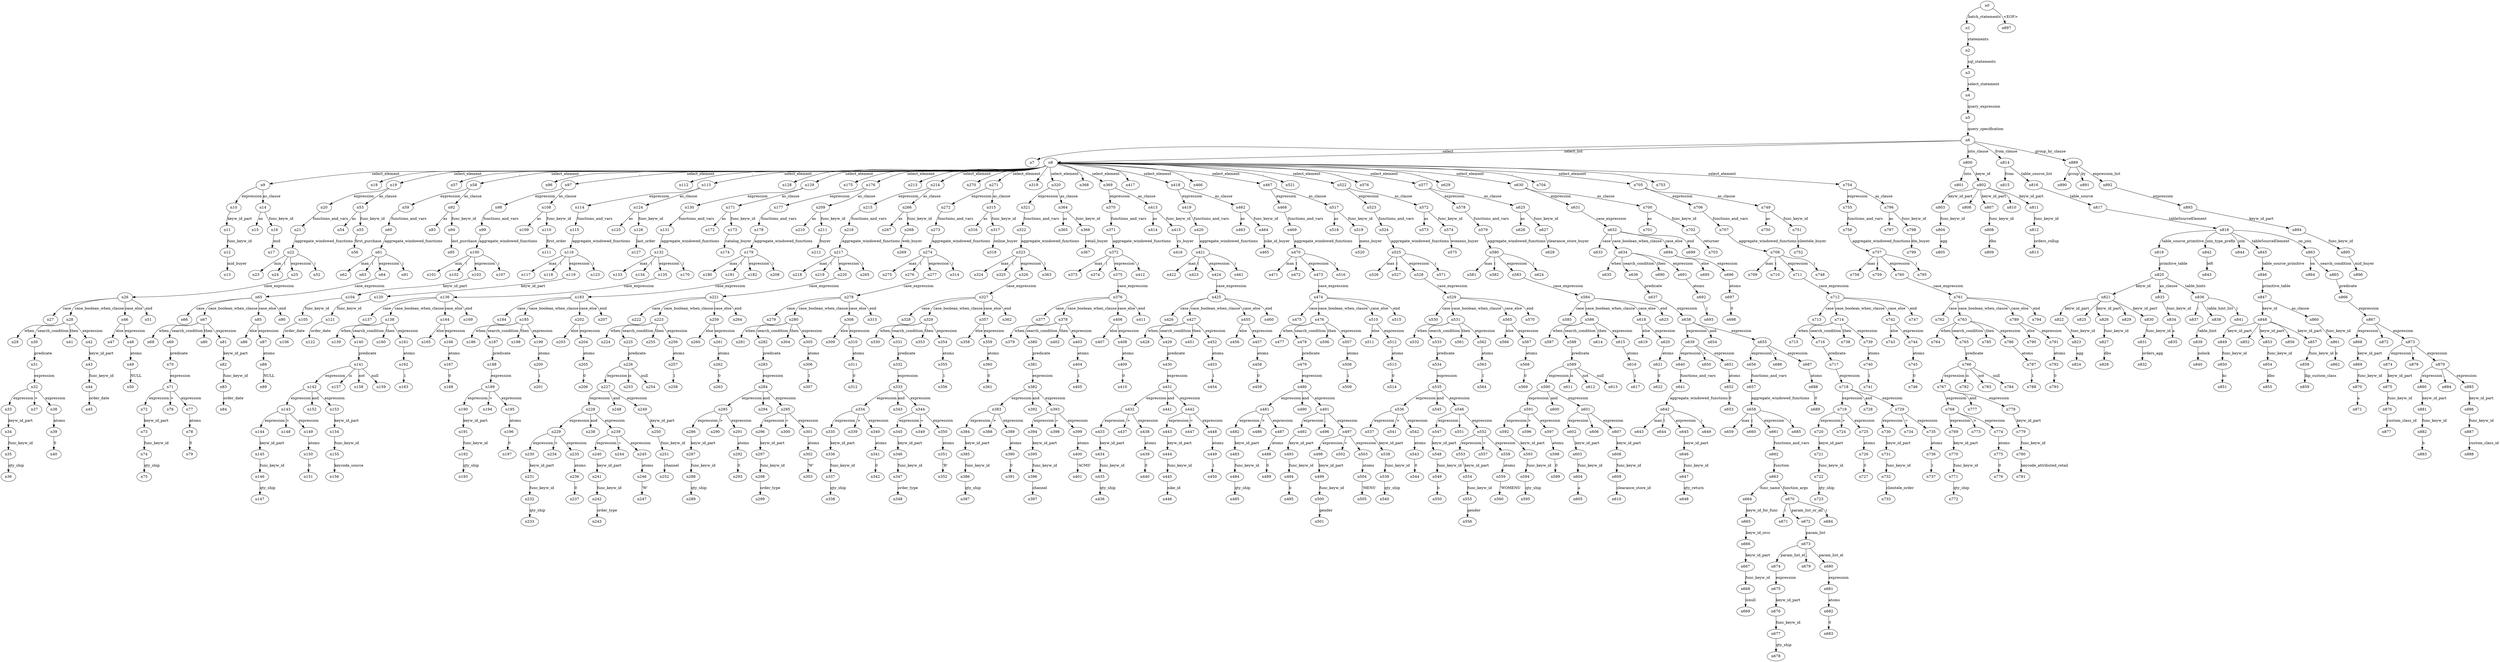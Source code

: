 digraph ParseTree {
  n0 -> n1 [label="batch_statements"];
  n1 -> n2 [label="statements"];
  n2 -> n3 [label="sql_statements"];
  n3 -> n4 [label="select_statement"];
  n4 -> n5 [label="query_expression"];
  n5 -> n6 [label="query_specification"];
  n6 -> n7 [label="select"];
  n6 -> n8 [label="select_list"];
  n8 -> n9 [label="select_element"];
  n9 -> n10 [label="expression"];
  n10 -> n11 [label="keyw_id_part"];
  n11 -> n12 [label="func_keyw_id"];
  n12 -> n13 [label="mid_buyer"];
  n9 -> n14 [label="as_clause"];
  n14 -> n15 [label="as"];
  n14 -> n16 [label="func_keyw_id"];
  n16 -> n17 [label="mid"];
  n8 -> n18 [label=","];
  n8 -> n19 [label="select_element"];
  n19 -> n20 [label="expression"];
  n20 -> n21 [label="functions_and_vars"];
  n21 -> n22 [label="aggregate_windowed_functions"];
  n22 -> n23 [label="min"];
  n22 -> n24 [label="("];
  n22 -> n25 [label="expression"];
  n25 -> n26 [label="case_expression"];
  n26 -> n27 [label="case"];
  n26 -> n28 [label="case_boolean_when_clause"];
  n28 -> n29 [label="when"];
  n28 -> n30 [label="search_condition"];
  n30 -> n31 [label="predicate"];
  n31 -> n32 [label="expression"];
  n32 -> n33 [label="expression"];
  n33 -> n34 [label="keyw_id_part"];
  n34 -> n35 [label="func_keyw_id"];
  n35 -> n36 [label="qty_ship"];
  n32 -> n37 [label=">"];
  n32 -> n38 [label="expression"];
  n38 -> n39 [label="atoms"];
  n39 -> n40 [label="0"];
  n28 -> n41 [label="then"];
  n28 -> n42 [label="expression"];
  n42 -> n43 [label="keyw_id_part"];
  n43 -> n44 [label="func_keyw_id"];
  n44 -> n45 [label="order_date"];
  n26 -> n46 [label="case_else"];
  n46 -> n47 [label="else"];
  n46 -> n48 [label="expression"];
  n48 -> n49 [label="atoms"];
  n49 -> n50 [label="NULL"];
  n26 -> n51 [label="end"];
  n22 -> n52 [label=")"];
  n19 -> n53 [label="as_clause"];
  n53 -> n54 [label="as"];
  n53 -> n55 [label="func_keyw_id"];
  n55 -> n56 [label="first_purchase"];
  n8 -> n57 [label=","];
  n8 -> n58 [label="select_element"];
  n58 -> n59 [label="expression"];
  n59 -> n60 [label="functions_and_vars"];
  n60 -> n61 [label="aggregate_windowed_functions"];
  n61 -> n62 [label="max"];
  n61 -> n63 [label="("];
  n61 -> n64 [label="expression"];
  n64 -> n65 [label="case_expression"];
  n65 -> n66 [label="case"];
  n65 -> n67 [label="case_boolean_when_clause"];
  n67 -> n68 [label="when"];
  n67 -> n69 [label="search_condition"];
  n69 -> n70 [label="predicate"];
  n70 -> n71 [label="expression"];
  n71 -> n72 [label="expression"];
  n72 -> n73 [label="keyw_id_part"];
  n73 -> n74 [label="func_keyw_id"];
  n74 -> n75 [label="qty_ship"];
  n71 -> n76 [label=">"];
  n71 -> n77 [label="expression"];
  n77 -> n78 [label="atoms"];
  n78 -> n79 [label="0"];
  n67 -> n80 [label="then"];
  n67 -> n81 [label="expression"];
  n81 -> n82 [label="keyw_id_part"];
  n82 -> n83 [label="func_keyw_id"];
  n83 -> n84 [label="order_date"];
  n65 -> n85 [label="case_else"];
  n85 -> n86 [label="else"];
  n85 -> n87 [label="expression"];
  n87 -> n88 [label="atoms"];
  n88 -> n89 [label="NULL"];
  n65 -> n90 [label="end"];
  n61 -> n91 [label=")"];
  n58 -> n92 [label="as_clause"];
  n92 -> n93 [label="as"];
  n92 -> n94 [label="func_keyw_id"];
  n94 -> n95 [label="last_purchase"];
  n8 -> n96 [label=","];
  n8 -> n97 [label="select_element"];
  n97 -> n98 [label="expression"];
  n98 -> n99 [label="functions_and_vars"];
  n99 -> n100 [label="aggregate_windowed_functions"];
  n100 -> n101 [label="min"];
  n100 -> n102 [label="("];
  n100 -> n103 [label="expression"];
  n103 -> n104 [label="keyw_id_part"];
  n104 -> n105 [label="func_keyw_id"];
  n105 -> n106 [label="order_date"];
  n100 -> n107 [label=")"];
  n97 -> n108 [label="as_clause"];
  n108 -> n109 [label="as"];
  n108 -> n110 [label="func_keyw_id"];
  n110 -> n111 [label="first_order"];
  n8 -> n112 [label=","];
  n8 -> n113 [label="select_element"];
  n113 -> n114 [label="expression"];
  n114 -> n115 [label="functions_and_vars"];
  n115 -> n116 [label="aggregate_windowed_functions"];
  n116 -> n117 [label="max"];
  n116 -> n118 [label="("];
  n116 -> n119 [label="expression"];
  n119 -> n120 [label="keyw_id_part"];
  n120 -> n121 [label="func_keyw_id"];
  n121 -> n122 [label="order_date"];
  n116 -> n123 [label=")"];
  n113 -> n124 [label="as_clause"];
  n124 -> n125 [label="as"];
  n124 -> n126 [label="func_keyw_id"];
  n126 -> n127 [label="last_order"];
  n8 -> n128 [label=","];
  n8 -> n129 [label="select_element"];
  n129 -> n130 [label="expression"];
  n130 -> n131 [label="functions_and_vars"];
  n131 -> n132 [label="aggregate_windowed_functions"];
  n132 -> n133 [label="max"];
  n132 -> n134 [label="("];
  n132 -> n135 [label="expression"];
  n135 -> n136 [label="case_expression"];
  n136 -> n137 [label="case"];
  n136 -> n138 [label="case_boolean_when_clause"];
  n138 -> n139 [label="when"];
  n138 -> n140 [label="search_condition"];
  n140 -> n141 [label="predicate"];
  n141 -> n142 [label="expression"];
  n142 -> n143 [label="expression"];
  n143 -> n144 [label="expression"];
  n144 -> n145 [label="keyw_id_part"];
  n145 -> n146 [label="func_keyw_id"];
  n146 -> n147 [label="qty_ship"];
  n143 -> n148 [label=">"];
  n143 -> n149 [label="expression"];
  n149 -> n150 [label="atoms"];
  n150 -> n151 [label="0"];
  n142 -> n152 [label="and"];
  n142 -> n153 [label="expression"];
  n153 -> n154 [label="keyw_id_part"];
  n154 -> n155 [label="func_keyw_id"];
  n155 -> n156 [label="keycode_source"];
  n141 -> n157 [label="is"];
  n141 -> n158 [label="not"];
  n141 -> n159 [label="null"];
  n138 -> n160 [label="then"];
  n138 -> n161 [label="expression"];
  n161 -> n162 [label="atoms"];
  n162 -> n163 [label="1"];
  n136 -> n164 [label="case_else"];
  n164 -> n165 [label="else"];
  n164 -> n166 [label="expression"];
  n166 -> n167 [label="atoms"];
  n167 -> n168 [label="0"];
  n136 -> n169 [label="end"];
  n132 -> n170 [label=")"];
  n129 -> n171 [label="as_clause"];
  n171 -> n172 [label="as"];
  n171 -> n173 [label="func_keyw_id"];
  n173 -> n174 [label="catalog_buyer"];
  n8 -> n175 [label=","];
  n8 -> n176 [label="select_element"];
  n176 -> n177 [label="expression"];
  n177 -> n178 [label="functions_and_vars"];
  n178 -> n179 [label="aggregate_windowed_functions"];
  n179 -> n180 [label="max"];
  n179 -> n181 [label="("];
  n179 -> n182 [label="expression"];
  n182 -> n183 [label="case_expression"];
  n183 -> n184 [label="case"];
  n183 -> n185 [label="case_boolean_when_clause"];
  n185 -> n186 [label="when"];
  n185 -> n187 [label="search_condition"];
  n187 -> n188 [label="predicate"];
  n188 -> n189 [label="expression"];
  n189 -> n190 [label="expression"];
  n190 -> n191 [label="keyw_id_part"];
  n191 -> n192 [label="func_keyw_id"];
  n192 -> n193 [label="qty_ship"];
  n189 -> n194 [label=">"];
  n189 -> n195 [label="expression"];
  n195 -> n196 [label="atoms"];
  n196 -> n197 [label="0"];
  n185 -> n198 [label="then"];
  n185 -> n199 [label="expression"];
  n199 -> n200 [label="atoms"];
  n200 -> n201 [label="1"];
  n183 -> n202 [label="case_else"];
  n202 -> n203 [label="else"];
  n202 -> n204 [label="expression"];
  n204 -> n205 [label="atoms"];
  n205 -> n206 [label="0"];
  n183 -> n207 [label="end"];
  n179 -> n208 [label=")"];
  n176 -> n209 [label="as_clause"];
  n209 -> n210 [label="as"];
  n209 -> n211 [label="func_keyw_id"];
  n211 -> n212 [label="buyer"];
  n8 -> n213 [label=","];
  n8 -> n214 [label="select_element"];
  n214 -> n215 [label="expression"];
  n215 -> n216 [label="functions_and_vars"];
  n216 -> n217 [label="aggregate_windowed_functions"];
  n217 -> n218 [label="max"];
  n217 -> n219 [label="("];
  n217 -> n220 [label="expression"];
  n220 -> n221 [label="case_expression"];
  n221 -> n222 [label="case"];
  n221 -> n223 [label="case_boolean_when_clause"];
  n223 -> n224 [label="when"];
  n223 -> n225 [label="search_condition"];
  n225 -> n226 [label="predicate"];
  n226 -> n227 [label="expression"];
  n227 -> n228 [label="expression"];
  n228 -> n229 [label="expression"];
  n229 -> n230 [label="expression"];
  n230 -> n231 [label="keyw_id_part"];
  n231 -> n232 [label="func_keyw_id"];
  n232 -> n233 [label="qty_ship"];
  n229 -> n234 [label=">"];
  n229 -> n235 [label="expression"];
  n235 -> n236 [label="atoms"];
  n236 -> n237 [label="0"];
  n228 -> n238 [label="and"];
  n228 -> n239 [label="expression"];
  n239 -> n240 [label="expression"];
  n240 -> n241 [label="keyw_id_part"];
  n241 -> n242 [label="func_keyw_id"];
  n242 -> n243 [label="order_type"];
  n239 -> n244 [label="="];
  n239 -> n245 [label="expression"];
  n245 -> n246 [label="atoms"];
  n246 -> n247 [label="'W'"];
  n227 -> n248 [label="and"];
  n227 -> n249 [label="expression"];
  n249 -> n250 [label="keyw_id_part"];
  n250 -> n251 [label="func_keyw_id"];
  n251 -> n252 [label="channel"];
  n226 -> n253 [label="is"];
  n226 -> n254 [label="null"];
  n223 -> n255 [label="then"];
  n223 -> n256 [label="expression"];
  n256 -> n257 [label="atoms"];
  n257 -> n258 [label="1"];
  n221 -> n259 [label="case_else"];
  n259 -> n260 [label="else"];
  n259 -> n261 [label="expression"];
  n261 -> n262 [label="atoms"];
  n262 -> n263 [label="0"];
  n221 -> n264 [label="end"];
  n217 -> n265 [label=")"];
  n214 -> n266 [label="as_clause"];
  n266 -> n267 [label="as"];
  n266 -> n268 [label="func_keyw_id"];
  n268 -> n269 [label="web_buyer"];
  n8 -> n270 [label=","];
  n8 -> n271 [label="select_element"];
  n271 -> n272 [label="expression"];
  n272 -> n273 [label="functions_and_vars"];
  n273 -> n274 [label="aggregate_windowed_functions"];
  n274 -> n275 [label="max"];
  n274 -> n276 [label="("];
  n274 -> n277 [label="expression"];
  n277 -> n278 [label="case_expression"];
  n278 -> n279 [label="case"];
  n278 -> n280 [label="case_boolean_when_clause"];
  n280 -> n281 [label="when"];
  n280 -> n282 [label="search_condition"];
  n282 -> n283 [label="predicate"];
  n283 -> n284 [label="expression"];
  n284 -> n285 [label="expression"];
  n285 -> n286 [label="expression"];
  n286 -> n287 [label="keyw_id_part"];
  n287 -> n288 [label="func_keyw_id"];
  n288 -> n289 [label="qty_ship"];
  n285 -> n290 [label=">"];
  n285 -> n291 [label="expression"];
  n291 -> n292 [label="atoms"];
  n292 -> n293 [label="0"];
  n284 -> n294 [label="and"];
  n284 -> n295 [label="expression"];
  n295 -> n296 [label="expression"];
  n296 -> n297 [label="keyw_id_part"];
  n297 -> n298 [label="func_keyw_id"];
  n298 -> n299 [label="order_type"];
  n295 -> n300 [label="="];
  n295 -> n301 [label="expression"];
  n301 -> n302 [label="atoms"];
  n302 -> n303 [label="'W'"];
  n280 -> n304 [label="then"];
  n280 -> n305 [label="expression"];
  n305 -> n306 [label="atoms"];
  n306 -> n307 [label="1"];
  n278 -> n308 [label="case_else"];
  n308 -> n309 [label="else"];
  n308 -> n310 [label="expression"];
  n310 -> n311 [label="atoms"];
  n311 -> n312 [label="0"];
  n278 -> n313 [label="end"];
  n274 -> n314 [label=")"];
  n271 -> n315 [label="as_clause"];
  n315 -> n316 [label="as"];
  n315 -> n317 [label="func_keyw_id"];
  n317 -> n318 [label="online_buyer"];
  n8 -> n319 [label=","];
  n8 -> n320 [label="select_element"];
  n320 -> n321 [label="expression"];
  n321 -> n322 [label="functions_and_vars"];
  n322 -> n323 [label="aggregate_windowed_functions"];
  n323 -> n324 [label="max"];
  n323 -> n325 [label="("];
  n323 -> n326 [label="expression"];
  n326 -> n327 [label="case_expression"];
  n327 -> n328 [label="case"];
  n327 -> n329 [label="case_boolean_when_clause"];
  n329 -> n330 [label="when"];
  n329 -> n331 [label="search_condition"];
  n331 -> n332 [label="predicate"];
  n332 -> n333 [label="expression"];
  n333 -> n334 [label="expression"];
  n334 -> n335 [label="expression"];
  n335 -> n336 [label="keyw_id_part"];
  n336 -> n337 [label="func_keyw_id"];
  n337 -> n338 [label="qty_ship"];
  n334 -> n339 [label=">"];
  n334 -> n340 [label="expression"];
  n340 -> n341 [label="atoms"];
  n341 -> n342 [label="0"];
  n333 -> n343 [label="and"];
  n333 -> n344 [label="expression"];
  n344 -> n345 [label="expression"];
  n345 -> n346 [label="keyw_id_part"];
  n346 -> n347 [label="func_keyw_id"];
  n347 -> n348 [label="order_type"];
  n344 -> n349 [label="="];
  n344 -> n350 [label="expression"];
  n350 -> n351 [label="atoms"];
  n351 -> n352 [label="'R'"];
  n329 -> n353 [label="then"];
  n329 -> n354 [label="expression"];
  n354 -> n355 [label="atoms"];
  n355 -> n356 [label="1"];
  n327 -> n357 [label="case_else"];
  n357 -> n358 [label="else"];
  n357 -> n359 [label="expression"];
  n359 -> n360 [label="atoms"];
  n360 -> n361 [label="0"];
  n327 -> n362 [label="end"];
  n323 -> n363 [label=")"];
  n320 -> n364 [label="as_clause"];
  n364 -> n365 [label="as"];
  n364 -> n366 [label="func_keyw_id"];
  n366 -> n367 [label="retail_buyer"];
  n8 -> n368 [label=","];
  n8 -> n369 [label="select_element"];
  n369 -> n370 [label="expression"];
  n370 -> n371 [label="functions_and_vars"];
  n371 -> n372 [label="aggregate_windowed_functions"];
  n372 -> n373 [label="max"];
  n372 -> n374 [label="("];
  n372 -> n375 [label="expression"];
  n375 -> n376 [label="case_expression"];
  n376 -> n377 [label="case"];
  n376 -> n378 [label="case_boolean_when_clause"];
  n378 -> n379 [label="when"];
  n378 -> n380 [label="search_condition"];
  n380 -> n381 [label="predicate"];
  n381 -> n382 [label="expression"];
  n382 -> n383 [label="expression"];
  n383 -> n384 [label="expression"];
  n384 -> n385 [label="keyw_id_part"];
  n385 -> n386 [label="func_keyw_id"];
  n386 -> n387 [label="qty_ship"];
  n383 -> n388 [label=">"];
  n383 -> n389 [label="expression"];
  n389 -> n390 [label="atoms"];
  n390 -> n391 [label="0"];
  n382 -> n392 [label="and"];
  n382 -> n393 [label="expression"];
  n393 -> n394 [label="expression"];
  n394 -> n395 [label="keyw_id_part"];
  n395 -> n396 [label="func_keyw_id"];
  n396 -> n397 [label="channel"];
  n393 -> n398 [label="="];
  n393 -> n399 [label="expression"];
  n399 -> n400 [label="atoms"];
  n400 -> n401 [label="'ACMS'"];
  n378 -> n402 [label="then"];
  n378 -> n403 [label="expression"];
  n403 -> n404 [label="atoms"];
  n404 -> n405 [label="1"];
  n376 -> n406 [label="case_else"];
  n406 -> n407 [label="else"];
  n406 -> n408 [label="expression"];
  n408 -> n409 [label="atoms"];
  n409 -> n410 [label="0"];
  n376 -> n411 [label="end"];
  n372 -> n412 [label=")"];
  n369 -> n413 [label="as_clause"];
  n413 -> n414 [label="as"];
  n413 -> n415 [label="func_keyw_id"];
  n415 -> n416 [label="cs_buyer"];
  n8 -> n417 [label=","];
  n8 -> n418 [label="select_element"];
  n418 -> n419 [label="expression"];
  n419 -> n420 [label="functions_and_vars"];
  n420 -> n421 [label="aggregate_windowed_functions"];
  n421 -> n422 [label="max"];
  n421 -> n423 [label="("];
  n421 -> n424 [label="expression"];
  n424 -> n425 [label="case_expression"];
  n425 -> n426 [label="case"];
  n425 -> n427 [label="case_boolean_when_clause"];
  n427 -> n428 [label="when"];
  n427 -> n429 [label="search_condition"];
  n429 -> n430 [label="predicate"];
  n430 -> n431 [label="expression"];
  n431 -> n432 [label="expression"];
  n432 -> n433 [label="expression"];
  n433 -> n434 [label="keyw_id_part"];
  n434 -> n435 [label="func_keyw_id"];
  n435 -> n436 [label="qty_ship"];
  n432 -> n437 [label=">"];
  n432 -> n438 [label="expression"];
  n438 -> n439 [label="atoms"];
  n439 -> n440 [label="0"];
  n431 -> n441 [label="and"];
  n431 -> n442 [label="expression"];
  n442 -> n443 [label="expression"];
  n443 -> n444 [label="keyw_id_part"];
  n444 -> n445 [label="func_keyw_id"];
  n445 -> n446 [label="nike_id"];
  n442 -> n447 [label="="];
  n442 -> n448 [label="expression"];
  n448 -> n449 [label="atoms"];
  n449 -> n450 [label="1"];
  n427 -> n451 [label="then"];
  n427 -> n452 [label="expression"];
  n452 -> n453 [label="atoms"];
  n453 -> n454 [label="1"];
  n425 -> n455 [label="case_else"];
  n455 -> n456 [label="else"];
  n455 -> n457 [label="expression"];
  n457 -> n458 [label="atoms"];
  n458 -> n459 [label="0"];
  n425 -> n460 [label="end"];
  n421 -> n461 [label=")"];
  n418 -> n462 [label="as_clause"];
  n462 -> n463 [label="as"];
  n462 -> n464 [label="func_keyw_id"];
  n464 -> n465 [label="nike_id_buyer"];
  n8 -> n466 [label=","];
  n8 -> n467 [label="select_element"];
  n467 -> n468 [label="expression"];
  n468 -> n469 [label="functions_and_vars"];
  n469 -> n470 [label="aggregate_windowed_functions"];
  n470 -> n471 [label="max"];
  n470 -> n472 [label="("];
  n470 -> n473 [label="expression"];
  n473 -> n474 [label="case_expression"];
  n474 -> n475 [label="case"];
  n474 -> n476 [label="case_boolean_when_clause"];
  n476 -> n477 [label="when"];
  n476 -> n478 [label="search_condition"];
  n478 -> n479 [label="predicate"];
  n479 -> n480 [label="expression"];
  n480 -> n481 [label="expression"];
  n481 -> n482 [label="expression"];
  n482 -> n483 [label="keyw_id_part"];
  n483 -> n484 [label="func_keyw_id"];
  n484 -> n485 [label="qty_ship"];
  n481 -> n486 [label=">"];
  n481 -> n487 [label="expression"];
  n487 -> n488 [label="atoms"];
  n488 -> n489 [label="0"];
  n480 -> n490 [label="and"];
  n480 -> n491 [label="expression"];
  n491 -> n492 [label="expression"];
  n492 -> n493 [label="keyw_id_part"];
  n493 -> n494 [label="func_keyw_id"];
  n494 -> n495 [label="b"];
  n491 -> n496 [label="."];
  n491 -> n497 [label="expression"];
  n497 -> n498 [label="expression"];
  n498 -> n499 [label="keyw_id_part"];
  n499 -> n500 [label="func_keyw_id"];
  n500 -> n501 [label="gender"];
  n497 -> n502 [label="="];
  n497 -> n503 [label="expression"];
  n503 -> n504 [label="atoms"];
  n504 -> n505 [label="'MENS'"];
  n476 -> n506 [label="then"];
  n476 -> n507 [label="expression"];
  n507 -> n508 [label="atoms"];
  n508 -> n509 [label="1"];
  n474 -> n510 [label="case_else"];
  n510 -> n511 [label="else"];
  n510 -> n512 [label="expression"];
  n512 -> n513 [label="atoms"];
  n513 -> n514 [label="0"];
  n474 -> n515 [label="end"];
  n470 -> n516 [label=")"];
  n467 -> n517 [label="as_clause"];
  n517 -> n518 [label="as"];
  n517 -> n519 [label="func_keyw_id"];
  n519 -> n520 [label="mens_buyer"];
  n8 -> n521 [label=","];
  n8 -> n522 [label="select_element"];
  n522 -> n523 [label="expression"];
  n523 -> n524 [label="functions_and_vars"];
  n524 -> n525 [label="aggregate_windowed_functions"];
  n525 -> n526 [label="max"];
  n525 -> n527 [label="("];
  n525 -> n528 [label="expression"];
  n528 -> n529 [label="case_expression"];
  n529 -> n530 [label="case"];
  n529 -> n531 [label="case_boolean_when_clause"];
  n531 -> n532 [label="when"];
  n531 -> n533 [label="search_condition"];
  n533 -> n534 [label="predicate"];
  n534 -> n535 [label="expression"];
  n535 -> n536 [label="expression"];
  n536 -> n537 [label="expression"];
  n537 -> n538 [label="keyw_id_part"];
  n538 -> n539 [label="func_keyw_id"];
  n539 -> n540 [label="qty_ship"];
  n536 -> n541 [label=">"];
  n536 -> n542 [label="expression"];
  n542 -> n543 [label="atoms"];
  n543 -> n544 [label="0"];
  n535 -> n545 [label="and"];
  n535 -> n546 [label="expression"];
  n546 -> n547 [label="expression"];
  n547 -> n548 [label="keyw_id_part"];
  n548 -> n549 [label="func_keyw_id"];
  n549 -> n550 [label="b"];
  n546 -> n551 [label="."];
  n546 -> n552 [label="expression"];
  n552 -> n553 [label="expression"];
  n553 -> n554 [label="keyw_id_part"];
  n554 -> n555 [label="func_keyw_id"];
  n555 -> n556 [label="gender"];
  n552 -> n557 [label="="];
  n552 -> n558 [label="expression"];
  n558 -> n559 [label="atoms"];
  n559 -> n560 [label="'WOMENS'"];
  n531 -> n561 [label="then"];
  n531 -> n562 [label="expression"];
  n562 -> n563 [label="atoms"];
  n563 -> n564 [label="1"];
  n529 -> n565 [label="case_else"];
  n565 -> n566 [label="else"];
  n565 -> n567 [label="expression"];
  n567 -> n568 [label="atoms"];
  n568 -> n569 [label="0"];
  n529 -> n570 [label="end"];
  n525 -> n571 [label=")"];
  n522 -> n572 [label="as_clause"];
  n572 -> n573 [label="as"];
  n572 -> n574 [label="func_keyw_id"];
  n574 -> n575 [label="womens_buyer"];
  n8 -> n576 [label=","];
  n8 -> n577 [label="select_element"];
  n577 -> n578 [label="expression"];
  n578 -> n579 [label="functions_and_vars"];
  n579 -> n580 [label="aggregate_windowed_functions"];
  n580 -> n581 [label="max"];
  n580 -> n582 [label="("];
  n580 -> n583 [label="expression"];
  n583 -> n584 [label="case_expression"];
  n584 -> n585 [label="case"];
  n584 -> n586 [label="case_boolean_when_clause"];
  n586 -> n587 [label="when"];
  n586 -> n588 [label="search_condition"];
  n588 -> n589 [label="predicate"];
  n589 -> n590 [label="expression"];
  n590 -> n591 [label="expression"];
  n591 -> n592 [label="expression"];
  n592 -> n593 [label="keyw_id_part"];
  n593 -> n594 [label="func_keyw_id"];
  n594 -> n595 [label="qty_ship"];
  n591 -> n596 [label=">"];
  n591 -> n597 [label="expression"];
  n597 -> n598 [label="atoms"];
  n598 -> n599 [label="0"];
  n590 -> n600 [label="and"];
  n590 -> n601 [label="expression"];
  n601 -> n602 [label="expression"];
  n602 -> n603 [label="keyw_id_part"];
  n603 -> n604 [label="func_keyw_id"];
  n604 -> n605 [label="a"];
  n601 -> n606 [label="."];
  n601 -> n607 [label="expression"];
  n607 -> n608 [label="keyw_id_part"];
  n608 -> n609 [label="func_keyw_id"];
  n609 -> n610 [label="clearance_store_id"];
  n589 -> n611 [label="is"];
  n589 -> n612 [label="not"];
  n589 -> n613 [label="null"];
  n586 -> n614 [label="then"];
  n586 -> n615 [label="expression"];
  n615 -> n616 [label="atoms"];
  n616 -> n617 [label="1"];
  n584 -> n618 [label="case_else"];
  n618 -> n619 [label="else"];
  n618 -> n620 [label="expression"];
  n620 -> n621 [label="atoms"];
  n621 -> n622 [label="0"];
  n584 -> n623 [label="end"];
  n580 -> n624 [label=")"];
  n577 -> n625 [label="as_clause"];
  n625 -> n626 [label="as"];
  n625 -> n627 [label="func_keyw_id"];
  n627 -> n628 [label="clearance_store_buyer"];
  n8 -> n629 [label=","];
  n8 -> n630 [label="select_element"];
  n630 -> n631 [label="expression"];
  n631 -> n632 [label="case_expression"];
  n632 -> n633 [label="case"];
  n632 -> n634 [label="case_boolean_when_clause"];
  n634 -> n635 [label="when"];
  n634 -> n636 [label="search_condition"];
  n636 -> n637 [label="predicate"];
  n637 -> n638 [label="expression"];
  n638 -> n639 [label="expression"];
  n639 -> n640 [label="expression"];
  n640 -> n641 [label="functions_and_vars"];
  n641 -> n642 [label="aggregate_windowed_functions"];
  n642 -> n643 [label="max"];
  n642 -> n644 [label="("];
  n642 -> n645 [label="expression"];
  n645 -> n646 [label="keyw_id_part"];
  n646 -> n647 [label="func_keyw_id"];
  n647 -> n648 [label="qty_return"];
  n642 -> n649 [label=")"];
  n639 -> n650 [label=">"];
  n639 -> n651 [label="expression"];
  n651 -> n652 [label="atoms"];
  n652 -> n653 [label="0"];
  n638 -> n654 [label="and"];
  n638 -> n655 [label="expression"];
  n655 -> n656 [label="expression"];
  n656 -> n657 [label="functions_and_vars"];
  n657 -> n658 [label="aggregate_windowed_functions"];
  n658 -> n659 [label="max"];
  n658 -> n660 [label="("];
  n658 -> n661 [label="expression"];
  n661 -> n662 [label="functions_and_vars"];
  n662 -> n663 [label="function"];
  n663 -> n664 [label="func_name"];
  n664 -> n665 [label="keyw_id_for_func"];
  n665 -> n666 [label="keyw_id_orcc"];
  n666 -> n667 [label="keyw_id_part"];
  n667 -> n668 [label="func_keyw_id"];
  n668 -> n669 [label="isnull"];
  n663 -> n670 [label="function_args"];
  n670 -> n671 [label="("];
  n670 -> n672 [label="param_list_or_all"];
  n672 -> n673 [label="param_list"];
  n673 -> n674 [label="param_list_el"];
  n674 -> n675 [label="expression"];
  n675 -> n676 [label="keyw_id_part"];
  n676 -> n677 [label="func_keyw_id"];
  n677 -> n678 [label="qty_ship"];
  n673 -> n679 [label=","];
  n673 -> n680 [label="param_list_el"];
  n680 -> n681 [label="expression"];
  n681 -> n682 [label="atoms"];
  n682 -> n683 [label="0"];
  n670 -> n684 [label=")"];
  n658 -> n685 [label=")"];
  n655 -> n686 [label="="];
  n655 -> n687 [label="expression"];
  n687 -> n688 [label="atoms"];
  n688 -> n689 [label="0"];
  n634 -> n690 [label="then"];
  n634 -> n691 [label="expression"];
  n691 -> n692 [label="atoms"];
  n692 -> n693 [label="1"];
  n632 -> n694 [label="case_else"];
  n694 -> n695 [label="else"];
  n694 -> n696 [label="expression"];
  n696 -> n697 [label="atoms"];
  n697 -> n698 [label="0"];
  n632 -> n699 [label="end"];
  n630 -> n700 [label="as_clause"];
  n700 -> n701 [label="as"];
  n700 -> n702 [label="func_keyw_id"];
  n702 -> n703 [label="returner"];
  n8 -> n704 [label=","];
  n8 -> n705 [label="select_element"];
  n705 -> n706 [label="expression"];
  n706 -> n707 [label="functions_and_vars"];
  n707 -> n708 [label="aggregate_windowed_functions"];
  n708 -> n709 [label="max"];
  n708 -> n710 [label="("];
  n708 -> n711 [label="expression"];
  n711 -> n712 [label="case_expression"];
  n712 -> n713 [label="case"];
  n712 -> n714 [label="case_boolean_when_clause"];
  n714 -> n715 [label="when"];
  n714 -> n716 [label="search_condition"];
  n716 -> n717 [label="predicate"];
  n717 -> n718 [label="expression"];
  n718 -> n719 [label="expression"];
  n719 -> n720 [label="expression"];
  n720 -> n721 [label="keyw_id_part"];
  n721 -> n722 [label="func_keyw_id"];
  n722 -> n723 [label="qty_ship"];
  n719 -> n724 [label=">"];
  n719 -> n725 [label="expression"];
  n725 -> n726 [label="atoms"];
  n726 -> n727 [label="0"];
  n718 -> n728 [label="and"];
  n718 -> n729 [label="expression"];
  n729 -> n730 [label="expression"];
  n730 -> n731 [label="keyw_id_part"];
  n731 -> n732 [label="func_keyw_id"];
  n732 -> n733 [label="clientele_order"];
  n729 -> n734 [label="="];
  n729 -> n735 [label="expression"];
  n735 -> n736 [label="atoms"];
  n736 -> n737 [label="1"];
  n714 -> n738 [label="then"];
  n714 -> n739 [label="expression"];
  n739 -> n740 [label="atoms"];
  n740 -> n741 [label="1"];
  n712 -> n742 [label="case_else"];
  n742 -> n743 [label="else"];
  n742 -> n744 [label="expression"];
  n744 -> n745 [label="atoms"];
  n745 -> n746 [label="0"];
  n712 -> n747 [label="end"];
  n708 -> n748 [label=")"];
  n705 -> n749 [label="as_clause"];
  n749 -> n750 [label="as"];
  n749 -> n751 [label="func_keyw_id"];
  n751 -> n752 [label="clientele_buyer"];
  n8 -> n753 [label=","];
  n8 -> n754 [label="select_element"];
  n754 -> n755 [label="expression"];
  n755 -> n756 [label="functions_and_vars"];
  n756 -> n757 [label="aggregate_windowed_functions"];
  n757 -> n758 [label="max"];
  n757 -> n759 [label="("];
  n757 -> n760 [label="expression"];
  n760 -> n761 [label="case_expression"];
  n761 -> n762 [label="case"];
  n761 -> n763 [label="case_boolean_when_clause"];
  n763 -> n764 [label="when"];
  n763 -> n765 [label="search_condition"];
  n765 -> n766 [label="predicate"];
  n766 -> n767 [label="expression"];
  n767 -> n768 [label="expression"];
  n768 -> n769 [label="expression"];
  n769 -> n770 [label="keyw_id_part"];
  n770 -> n771 [label="func_keyw_id"];
  n771 -> n772 [label="qty_ship"];
  n768 -> n773 [label=">"];
  n768 -> n774 [label="expression"];
  n774 -> n775 [label="atoms"];
  n775 -> n776 [label="0"];
  n767 -> n777 [label="and"];
  n767 -> n778 [label="expression"];
  n778 -> n779 [label="keyw_id_part"];
  n779 -> n780 [label="func_keyw_id"];
  n780 -> n781 [label="keycode_attributed_retail"];
  n766 -> n782 [label="is"];
  n766 -> n783 [label="not"];
  n766 -> n784 [label="null"];
  n763 -> n785 [label="then"];
  n763 -> n786 [label="expression"];
  n786 -> n787 [label="atoms"];
  n787 -> n788 [label="1"];
  n761 -> n789 [label="case_else"];
  n789 -> n790 [label="else"];
  n789 -> n791 [label="expression"];
  n791 -> n792 [label="atoms"];
  n792 -> n793 [label="0"];
  n761 -> n794 [label="end"];
  n757 -> n795 [label=")"];
  n754 -> n796 [label="as_clause"];
  n796 -> n797 [label="as"];
  n796 -> n798 [label="func_keyw_id"];
  n798 -> n799 [label="dm_buyer"];
  n6 -> n800 [label="into_clause"];
  n800 -> n801 [label="into"];
  n800 -> n802 [label="keyw_id"];
  n802 -> n803 [label="keyw_id_part"];
  n803 -> n804 [label="func_keyw_id"];
  n804 -> n805 [label="agg"];
  n802 -> n806 [label="."];
  n802 -> n807 [label="keyw_id_part"];
  n807 -> n808 [label="func_keyw_id"];
  n808 -> n809 [label="dbo"];
  n802 -> n810 [label="."];
  n802 -> n811 [label="keyw_id_part"];
  n811 -> n812 [label="func_keyw_id"];
  n812 -> n813 [label="orders_rollup"];
  n6 -> n814 [label="from_clause"];
  n814 -> n815 [label="from"];
  n814 -> n816 [label="table_source_list"];
  n816 -> n817 [label="table_source"];
  n817 -> n818 [label="tableSourceElement"];
  n818 -> n819 [label="table_source_primitive"];
  n819 -> n820 [label="primitive_table"];
  n820 -> n821 [label="keyw_id"];
  n821 -> n822 [label="keyw_id_part"];
  n822 -> n823 [label="func_keyw_id"];
  n823 -> n824 [label="agg"];
  n821 -> n825 [label="."];
  n821 -> n826 [label="keyw_id_part"];
  n826 -> n827 [label="func_keyw_id"];
  n827 -> n828 [label="dbo"];
  n821 -> n829 [label="."];
  n821 -> n830 [label="keyw_id_part"];
  n830 -> n831 [label="func_keyw_id"];
  n831 -> n832 [label="orders_agg"];
  n820 -> n833 [label="as_clause"];
  n833 -> n834 [label="func_keyw_id"];
  n834 -> n835 [label="a"];
  n820 -> n836 [label="table_hints"];
  n836 -> n837 [label="("];
  n836 -> n838 [label="table_hint_list"];
  n838 -> n839 [label="table_hint"];
  n839 -> n840 [label="nolock"];
  n836 -> n841 [label=")"];
  n818 -> n842 [label="join_type_prefix"];
  n842 -> n843 [label="left"];
  n818 -> n844 [label="join"];
  n818 -> n845 [label="tableSourceElement"];
  n845 -> n846 [label="table_source_primitive"];
  n846 -> n847 [label="primitive_table"];
  n847 -> n848 [label="keyw_id"];
  n848 -> n849 [label="keyw_id_part"];
  n849 -> n850 [label="func_keyw_id"];
  n850 -> n851 [label="kc"];
  n848 -> n852 [label="."];
  n848 -> n853 [label="keyw_id_part"];
  n853 -> n854 [label="func_keyw_id"];
  n854 -> n855 [label="dbo"];
  n848 -> n856 [label="."];
  n848 -> n857 [label="keyw_id_part"];
  n857 -> n858 [label="func_keyw_id"];
  n858 -> n859 [label="lkp_custom_class"];
  n847 -> n860 [label="as_clause"];
  n860 -> n861 [label="func_keyw_id"];
  n861 -> n862 [label="b"];
  n818 -> n863 [label="on_join"];
  n863 -> n864 [label="on"];
  n863 -> n865 [label="search_condition"];
  n865 -> n866 [label="predicate"];
  n866 -> n867 [label="expression"];
  n867 -> n868 [label="expression"];
  n868 -> n869 [label="keyw_id_part"];
  n869 -> n870 [label="func_keyw_id"];
  n870 -> n871 [label="a"];
  n867 -> n872 [label="."];
  n867 -> n873 [label="expression"];
  n873 -> n874 [label="expression"];
  n874 -> n875 [label="keyw_id_part"];
  n875 -> n876 [label="func_keyw_id"];
  n876 -> n877 [label="custom_class_id"];
  n873 -> n878 [label="="];
  n873 -> n879 [label="expression"];
  n879 -> n880 [label="expression"];
  n880 -> n881 [label="keyw_id_part"];
  n881 -> n882 [label="func_keyw_id"];
  n882 -> n883 [label="b"];
  n879 -> n884 [label="."];
  n879 -> n885 [label="expression"];
  n885 -> n886 [label="keyw_id_part"];
  n886 -> n887 [label="func_keyw_id"];
  n887 -> n888 [label="custom_class_id"];
  n6 -> n889 [label="group_by_clause"];
  n889 -> n890 [label="group"];
  n889 -> n891 [label="by"];
  n889 -> n892 [label="expression_list"];
  n892 -> n893 [label="expression"];
  n893 -> n894 [label="keyw_id_part"];
  n894 -> n895 [label="func_keyw_id"];
  n895 -> n896 [label="mid_buyer"];
  n0 -> n897 [label="<EOF>"];
}